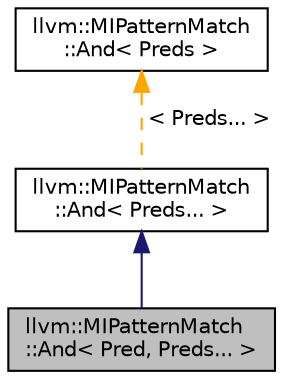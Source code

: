 digraph "llvm::MIPatternMatch::And&lt; Pred, Preds... &gt;"
{
 // LATEX_PDF_SIZE
  bgcolor="transparent";
  edge [fontname="Helvetica",fontsize="10",labelfontname="Helvetica",labelfontsize="10"];
  node [fontname="Helvetica",fontsize="10",shape="box"];
  Node1 [label="llvm::MIPatternMatch\l::And\< Pred, Preds... \>",height=0.2,width=0.4,color="black", fillcolor="grey75", style="filled", fontcolor="black",tooltip=" "];
  Node2 -> Node1 [dir="back",color="midnightblue",fontsize="10",style="solid",fontname="Helvetica"];
  Node2 [label="llvm::MIPatternMatch\l::And\< Preds... \>",height=0.2,width=0.4,color="black",URL="$structllvm_1_1MIPatternMatch_1_1And.html",tooltip=" "];
  Node3 -> Node2 [dir="back",color="orange",fontsize="10",style="dashed",label=" \< Preds... \>" ,fontname="Helvetica"];
  Node3 [label="llvm::MIPatternMatch\l::And\< Preds \>",height=0.2,width=0.4,color="black",URL="$structllvm_1_1MIPatternMatch_1_1And.html",tooltip="Matching combinators."];
}
